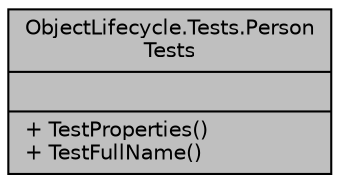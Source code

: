digraph "ObjectLifecycle.Tests.PersonTests"
{
 // INTERACTIVE_SVG=YES
 // LATEX_PDF_SIZE
  edge [fontname="Helvetica",fontsize="10",labelfontname="Helvetica",labelfontsize="10"];
  node [fontname="Helvetica",fontsize="10",shape=record];
  Node1 [label="{ObjectLifecycle.Tests.Person\lTests\n||+ TestProperties()\l+ TestFullName()\l}",height=0.2,width=0.4,color="black", fillcolor="grey75", style="filled", fontcolor="black",tooltip="Tests para la clase Person."];
}
